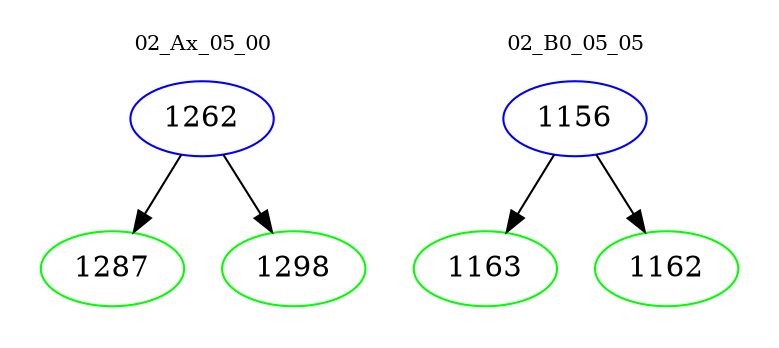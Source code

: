 digraph{
subgraph cluster_0 {
color = white
label = "02_Ax_05_00";
fontsize=10;
T0_1262 [label="1262", color="blue"]
T0_1262 -> T0_1287 [color="black"]
T0_1287 [label="1287", color="green"]
T0_1262 -> T0_1298 [color="black"]
T0_1298 [label="1298", color="green"]
}
subgraph cluster_1 {
color = white
label = "02_B0_05_05";
fontsize=10;
T1_1156 [label="1156", color="blue"]
T1_1156 -> T1_1163 [color="black"]
T1_1163 [label="1163", color="green"]
T1_1156 -> T1_1162 [color="black"]
T1_1162 [label="1162", color="green"]
}
}
